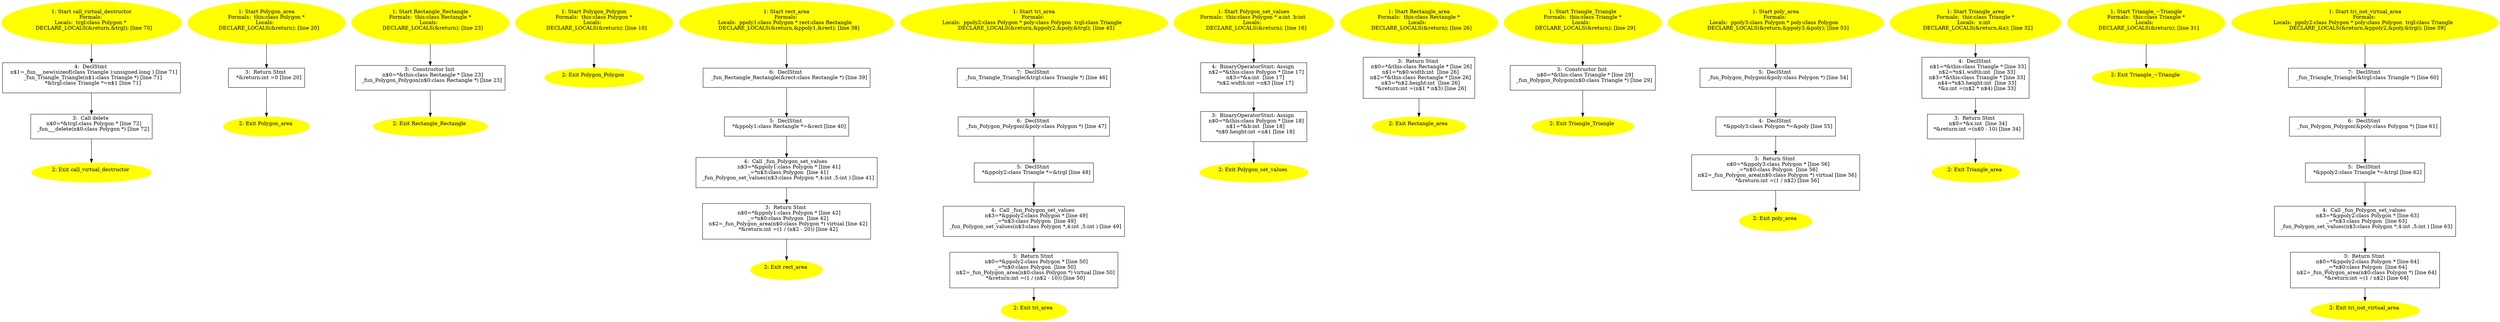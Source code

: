 /* @generated */
digraph iCFG {
"call_virtual_destructor{d41d8cd98f00b204e9800998ecf8427e_Z23call_virtual_destructorv}.68392b9d3995addf010d1894d7d11474_4" [label="4:  DeclStmt \n   n$1=_fun___new(sizeof(class Triangle ):unsigned long ) [line 71]\n  _fun_Triangle_Triangle(n$1:class Triangle *) [line 71]\n  *&trgl:class Triangle *=n$1 [line 71]\n " shape="box"]
	

	 "call_virtual_destructor{d41d8cd98f00b204e9800998ecf8427e_Z23call_virtual_destructorv}.68392b9d3995addf010d1894d7d11474_4" -> "call_virtual_destructor{d41d8cd98f00b204e9800998ecf8427e_Z23call_virtual_destructorv}.68392b9d3995addf010d1894d7d11474_3" ;
"call_virtual_destructor{d41d8cd98f00b204e9800998ecf8427e_Z23call_virtual_destructorv}.68392b9d3995addf010d1894d7d11474_3" [label="3:  Call delete \n   n$0=*&trgl:class Polygon * [line 72]\n  _fun___delete(n$0:class Polygon *) [line 72]\n " shape="box"]
	

	 "call_virtual_destructor{d41d8cd98f00b204e9800998ecf8427e_Z23call_virtual_destructorv}.68392b9d3995addf010d1894d7d11474_3" -> "call_virtual_destructor{d41d8cd98f00b204e9800998ecf8427e_Z23call_virtual_destructorv}.68392b9d3995addf010d1894d7d11474_2" ;
"call_virtual_destructor{d41d8cd98f00b204e9800998ecf8427e_Z23call_virtual_destructorv}.68392b9d3995addf010d1894d7d11474_2" [label="2: Exit call_virtual_destructor \n  " color=yellow style=filled]
	

"call_virtual_destructor{d41d8cd98f00b204e9800998ecf8427e_Z23call_virtual_destructorv}.68392b9d3995addf010d1894d7d11474_1" [label="1: Start call_virtual_destructor\nFormals: \nLocals:  trgl:class Polygon * \n   DECLARE_LOCALS(&return,&trgl); [line 70]\n " color=yellow style=filled]
	

	 "call_virtual_destructor{d41d8cd98f00b204e9800998ecf8427e_Z23call_virtual_destructorv}.68392b9d3995addf010d1894d7d11474_1" -> "call_virtual_destructor{d41d8cd98f00b204e9800998ecf8427e_Z23call_virtual_destructorv}.68392b9d3995addf010d1894d7d11474_4" ;
"Polygon_area(_ZN7Polygon4areaEv).a4c8d02a550bb3730b6a7c9c51eedfb5_3" [label="3:  Return Stmt \n   *&return:int =0 [line 20]\n " shape="box"]
	

	 "Polygon_area(_ZN7Polygon4areaEv).a4c8d02a550bb3730b6a7c9c51eedfb5_3" -> "Polygon_area(_ZN7Polygon4areaEv).a4c8d02a550bb3730b6a7c9c51eedfb5_2" ;
"Polygon_area(_ZN7Polygon4areaEv).a4c8d02a550bb3730b6a7c9c51eedfb5_2" [label="2: Exit Polygon_area \n  " color=yellow style=filled]
	

"Polygon_area(_ZN7Polygon4areaEv).a4c8d02a550bb3730b6a7c9c51eedfb5_1" [label="1: Start Polygon_area\nFormals:  this:class Polygon *\nLocals:  \n   DECLARE_LOCALS(&return); [line 20]\n " color=yellow style=filled]
	

	 "Polygon_area(_ZN7Polygon4areaEv).a4c8d02a550bb3730b6a7c9c51eedfb5_1" -> "Polygon_area(_ZN7Polygon4areaEv).a4c8d02a550bb3730b6a7c9c51eedfb5_3" ;
"Rectangle_Rectangle{_ZN9RectangleC1Ev}.44ad9ce23abe8061df7ef35130b5d8de_3" [label="3:  Constructor Init \n   n$0=*&this:class Rectangle * [line 23]\n  _fun_Polygon_Polygon(n$0:class Rectangle *) [line 23]\n " shape="box"]
	

	 "Rectangle_Rectangle{_ZN9RectangleC1Ev}.44ad9ce23abe8061df7ef35130b5d8de_3" -> "Rectangle_Rectangle{_ZN9RectangleC1Ev}.44ad9ce23abe8061df7ef35130b5d8de_2" ;
"Rectangle_Rectangle{_ZN9RectangleC1Ev}.44ad9ce23abe8061df7ef35130b5d8de_2" [label="2: Exit Rectangle_Rectangle \n  " color=yellow style=filled]
	

"Rectangle_Rectangle{_ZN9RectangleC1Ev}.44ad9ce23abe8061df7ef35130b5d8de_1" [label="1: Start Rectangle_Rectangle\nFormals:  this:class Rectangle *\nLocals:  \n   DECLARE_LOCALS(&return); [line 23]\n " color=yellow style=filled]
	

	 "Rectangle_Rectangle{_ZN9RectangleC1Ev}.44ad9ce23abe8061df7ef35130b5d8de_1" -> "Rectangle_Rectangle{_ZN9RectangleC1Ev}.44ad9ce23abe8061df7ef35130b5d8de_3" ;
"Polygon_Polygon{_ZN7PolygonC1Ev}.2a714be9fcd2e1253a8bf3bc3a67805f_2" [label="2: Exit Polygon_Polygon \n  " color=yellow style=filled]
	

"Polygon_Polygon{_ZN7PolygonC1Ev}.2a714be9fcd2e1253a8bf3bc3a67805f_1" [label="1: Start Polygon_Polygon\nFormals:  this:class Polygon *\nLocals:  \n   DECLARE_LOCALS(&return); [line 10]\n " color=yellow style=filled]
	

	 "Polygon_Polygon{_ZN7PolygonC1Ev}.2a714be9fcd2e1253a8bf3bc3a67805f_1" -> "Polygon_Polygon{_ZN7PolygonC1Ev}.2a714be9fcd2e1253a8bf3bc3a67805f_2" ;
"rect_area{d41d8cd98f00b204e9800998ecf8427e_Z9rect_areav}.7529a669146a302c010325a70020bd20_6" [label="6:  DeclStmt \n   _fun_Rectangle_Rectangle(&rect:class Rectangle *) [line 39]\n " shape="box"]
	

	 "rect_area{d41d8cd98f00b204e9800998ecf8427e_Z9rect_areav}.7529a669146a302c010325a70020bd20_6" -> "rect_area{d41d8cd98f00b204e9800998ecf8427e_Z9rect_areav}.7529a669146a302c010325a70020bd20_5" ;
"rect_area{d41d8cd98f00b204e9800998ecf8427e_Z9rect_areav}.7529a669146a302c010325a70020bd20_5" [label="5:  DeclStmt \n   *&ppoly1:class Rectangle *=&rect [line 40]\n " shape="box"]
	

	 "rect_area{d41d8cd98f00b204e9800998ecf8427e_Z9rect_areav}.7529a669146a302c010325a70020bd20_5" -> "rect_area{d41d8cd98f00b204e9800998ecf8427e_Z9rect_areav}.7529a669146a302c010325a70020bd20_4" ;
"rect_area{d41d8cd98f00b204e9800998ecf8427e_Z9rect_areav}.7529a669146a302c010325a70020bd20_4" [label="4:  Call _fun_Polygon_set_values \n   n$3=*&ppoly1:class Polygon * [line 41]\n  _=*n$3:class Polygon  [line 41]\n  _fun_Polygon_set_values(n$3:class Polygon *,4:int ,5:int ) [line 41]\n " shape="box"]
	

	 "rect_area{d41d8cd98f00b204e9800998ecf8427e_Z9rect_areav}.7529a669146a302c010325a70020bd20_4" -> "rect_area{d41d8cd98f00b204e9800998ecf8427e_Z9rect_areav}.7529a669146a302c010325a70020bd20_3" ;
"rect_area{d41d8cd98f00b204e9800998ecf8427e_Z9rect_areav}.7529a669146a302c010325a70020bd20_3" [label="3:  Return Stmt \n   n$0=*&ppoly1:class Polygon * [line 42]\n  _=*n$0:class Polygon  [line 42]\n  n$2=_fun_Polygon_area(n$0:class Polygon *) virtual [line 42]\n  *&return:int =(1 / (n$2 - 20)) [line 42]\n " shape="box"]
	

	 "rect_area{d41d8cd98f00b204e9800998ecf8427e_Z9rect_areav}.7529a669146a302c010325a70020bd20_3" -> "rect_area{d41d8cd98f00b204e9800998ecf8427e_Z9rect_areav}.7529a669146a302c010325a70020bd20_2" ;
"rect_area{d41d8cd98f00b204e9800998ecf8427e_Z9rect_areav}.7529a669146a302c010325a70020bd20_2" [label="2: Exit rect_area \n  " color=yellow style=filled]
	

"rect_area{d41d8cd98f00b204e9800998ecf8427e_Z9rect_areav}.7529a669146a302c010325a70020bd20_1" [label="1: Start rect_area\nFormals: \nLocals:  ppoly1:class Polygon * rect:class Rectangle  \n   DECLARE_LOCALS(&return,&ppoly1,&rect); [line 38]\n " color=yellow style=filled]
	

	 "rect_area{d41d8cd98f00b204e9800998ecf8427e_Z9rect_areav}.7529a669146a302c010325a70020bd20_1" -> "rect_area{d41d8cd98f00b204e9800998ecf8427e_Z9rect_areav}.7529a669146a302c010325a70020bd20_6" ;
"tri_area{d41d8cd98f00b204e9800998ecf8427e_Z8tri_areav}.0f1edae6ba2b819805933f1e9be25f77_7" [label="7:  DeclStmt \n   _fun_Triangle_Triangle(&trgl:class Triangle *) [line 46]\n " shape="box"]
	

	 "tri_area{d41d8cd98f00b204e9800998ecf8427e_Z8tri_areav}.0f1edae6ba2b819805933f1e9be25f77_7" -> "tri_area{d41d8cd98f00b204e9800998ecf8427e_Z8tri_areav}.0f1edae6ba2b819805933f1e9be25f77_6" ;
"tri_area{d41d8cd98f00b204e9800998ecf8427e_Z8tri_areav}.0f1edae6ba2b819805933f1e9be25f77_6" [label="6:  DeclStmt \n   _fun_Polygon_Polygon(&poly:class Polygon *) [line 47]\n " shape="box"]
	

	 "tri_area{d41d8cd98f00b204e9800998ecf8427e_Z8tri_areav}.0f1edae6ba2b819805933f1e9be25f77_6" -> "tri_area{d41d8cd98f00b204e9800998ecf8427e_Z8tri_areav}.0f1edae6ba2b819805933f1e9be25f77_5" ;
"tri_area{d41d8cd98f00b204e9800998ecf8427e_Z8tri_areav}.0f1edae6ba2b819805933f1e9be25f77_5" [label="5:  DeclStmt \n   *&ppoly2:class Triangle *=&trgl [line 48]\n " shape="box"]
	

	 "tri_area{d41d8cd98f00b204e9800998ecf8427e_Z8tri_areav}.0f1edae6ba2b819805933f1e9be25f77_5" -> "tri_area{d41d8cd98f00b204e9800998ecf8427e_Z8tri_areav}.0f1edae6ba2b819805933f1e9be25f77_4" ;
"tri_area{d41d8cd98f00b204e9800998ecf8427e_Z8tri_areav}.0f1edae6ba2b819805933f1e9be25f77_4" [label="4:  Call _fun_Polygon_set_values \n   n$3=*&ppoly2:class Polygon * [line 49]\n  _=*n$3:class Polygon  [line 49]\n  _fun_Polygon_set_values(n$3:class Polygon *,4:int ,5:int ) [line 49]\n " shape="box"]
	

	 "tri_area{d41d8cd98f00b204e9800998ecf8427e_Z8tri_areav}.0f1edae6ba2b819805933f1e9be25f77_4" -> "tri_area{d41d8cd98f00b204e9800998ecf8427e_Z8tri_areav}.0f1edae6ba2b819805933f1e9be25f77_3" ;
"tri_area{d41d8cd98f00b204e9800998ecf8427e_Z8tri_areav}.0f1edae6ba2b819805933f1e9be25f77_3" [label="3:  Return Stmt \n   n$0=*&ppoly2:class Polygon * [line 50]\n  _=*n$0:class Polygon  [line 50]\n  n$2=_fun_Polygon_area(n$0:class Polygon *) virtual [line 50]\n  *&return:int =(1 / (n$2 - 10)) [line 50]\n " shape="box"]
	

	 "tri_area{d41d8cd98f00b204e9800998ecf8427e_Z8tri_areav}.0f1edae6ba2b819805933f1e9be25f77_3" -> "tri_area{d41d8cd98f00b204e9800998ecf8427e_Z8tri_areav}.0f1edae6ba2b819805933f1e9be25f77_2" ;
"tri_area{d41d8cd98f00b204e9800998ecf8427e_Z8tri_areav}.0f1edae6ba2b819805933f1e9be25f77_2" [label="2: Exit tri_area \n  " color=yellow style=filled]
	

"tri_area{d41d8cd98f00b204e9800998ecf8427e_Z8tri_areav}.0f1edae6ba2b819805933f1e9be25f77_1" [label="1: Start tri_area\nFormals: \nLocals:  ppoly2:class Polygon * poly:class Polygon  trgl:class Triangle  \n   DECLARE_LOCALS(&return,&ppoly2,&poly,&trgl); [line 45]\n " color=yellow style=filled]
	

	 "tri_area{d41d8cd98f00b204e9800998ecf8427e_Z8tri_areav}.0f1edae6ba2b819805933f1e9be25f77_1" -> "tri_area{d41d8cd98f00b204e9800998ecf8427e_Z8tri_areav}.0f1edae6ba2b819805933f1e9be25f77_7" ;
"Polygon_set_values(_ZN7Polygon10set_valuesEii).bcfa031644af6cee44482628104a931b_4" [label="4:  BinaryOperatorStmt: Assign \n   n$2=*&this:class Polygon * [line 17]\n  n$3=*&a:int  [line 17]\n  *n$2.width:int =n$3 [line 17]\n " shape="box"]
	

	 "Polygon_set_values(_ZN7Polygon10set_valuesEii).bcfa031644af6cee44482628104a931b_4" -> "Polygon_set_values(_ZN7Polygon10set_valuesEii).bcfa031644af6cee44482628104a931b_3" ;
"Polygon_set_values(_ZN7Polygon10set_valuesEii).bcfa031644af6cee44482628104a931b_3" [label="3:  BinaryOperatorStmt: Assign \n   n$0=*&this:class Polygon * [line 18]\n  n$1=*&b:int  [line 18]\n  *n$0.height:int =n$1 [line 18]\n " shape="box"]
	

	 "Polygon_set_values(_ZN7Polygon10set_valuesEii).bcfa031644af6cee44482628104a931b_3" -> "Polygon_set_values(_ZN7Polygon10set_valuesEii).bcfa031644af6cee44482628104a931b_2" ;
"Polygon_set_values(_ZN7Polygon10set_valuesEii).bcfa031644af6cee44482628104a931b_2" [label="2: Exit Polygon_set_values \n  " color=yellow style=filled]
	

"Polygon_set_values(_ZN7Polygon10set_valuesEii).bcfa031644af6cee44482628104a931b_1" [label="1: Start Polygon_set_values\nFormals:  this:class Polygon * a:int  b:int \nLocals:  \n   DECLARE_LOCALS(&return); [line 16]\n " color=yellow style=filled]
	

	 "Polygon_set_values(_ZN7Polygon10set_valuesEii).bcfa031644af6cee44482628104a931b_1" -> "Polygon_set_values(_ZN7Polygon10set_valuesEii).bcfa031644af6cee44482628104a931b_4" ;
"Rectangle_area(_ZN7Polygon4areaEv).70549679377a8f26ae6907dc7333bd5e_3" [label="3:  Return Stmt \n   n$0=*&this:class Rectangle * [line 26]\n  n$1=*n$0.width:int  [line 26]\n  n$2=*&this:class Rectangle * [line 26]\n  n$3=*n$2.height:int  [line 26]\n  *&return:int =(n$1 * n$3) [line 26]\n " shape="box"]
	

	 "Rectangle_area(_ZN7Polygon4areaEv).70549679377a8f26ae6907dc7333bd5e_3" -> "Rectangle_area(_ZN7Polygon4areaEv).70549679377a8f26ae6907dc7333bd5e_2" ;
"Rectangle_area(_ZN7Polygon4areaEv).70549679377a8f26ae6907dc7333bd5e_2" [label="2: Exit Rectangle_area \n  " color=yellow style=filled]
	

"Rectangle_area(_ZN7Polygon4areaEv).70549679377a8f26ae6907dc7333bd5e_1" [label="1: Start Rectangle_area\nFormals:  this:class Rectangle *\nLocals:  \n   DECLARE_LOCALS(&return); [line 26]\n " color=yellow style=filled]
	

	 "Rectangle_area(_ZN7Polygon4areaEv).70549679377a8f26ae6907dc7333bd5e_1" -> "Rectangle_area(_ZN7Polygon4areaEv).70549679377a8f26ae6907dc7333bd5e_3" ;
"Triangle_Triangle{_ZN8TriangleC1Ev}.d14359a268db1e9962599e21c65adccd_3" [label="3:  Constructor Init \n   n$0=*&this:class Triangle * [line 29]\n  _fun_Polygon_Polygon(n$0:class Triangle *) [line 29]\n " shape="box"]
	

	 "Triangle_Triangle{_ZN8TriangleC1Ev}.d14359a268db1e9962599e21c65adccd_3" -> "Triangle_Triangle{_ZN8TriangleC1Ev}.d14359a268db1e9962599e21c65adccd_2" ;
"Triangle_Triangle{_ZN8TriangleC1Ev}.d14359a268db1e9962599e21c65adccd_2" [label="2: Exit Triangle_Triangle \n  " color=yellow style=filled]
	

"Triangle_Triangle{_ZN8TriangleC1Ev}.d14359a268db1e9962599e21c65adccd_1" [label="1: Start Triangle_Triangle\nFormals:  this:class Triangle *\nLocals:  \n   DECLARE_LOCALS(&return); [line 29]\n " color=yellow style=filled]
	

	 "Triangle_Triangle{_ZN8TriangleC1Ev}.d14359a268db1e9962599e21c65adccd_1" -> "Triangle_Triangle{_ZN8TriangleC1Ev}.d14359a268db1e9962599e21c65adccd_3" ;
"poly_area{d41d8cd98f00b204e9800998ecf8427e_Z9poly_areav}.d5bab9d8f5750ce420a904005e7c5ece_5" [label="5:  DeclStmt \n   _fun_Polygon_Polygon(&poly:class Polygon *) [line 54]\n " shape="box"]
	

	 "poly_area{d41d8cd98f00b204e9800998ecf8427e_Z9poly_areav}.d5bab9d8f5750ce420a904005e7c5ece_5" -> "poly_area{d41d8cd98f00b204e9800998ecf8427e_Z9poly_areav}.d5bab9d8f5750ce420a904005e7c5ece_4" ;
"poly_area{d41d8cd98f00b204e9800998ecf8427e_Z9poly_areav}.d5bab9d8f5750ce420a904005e7c5ece_4" [label="4:  DeclStmt \n   *&ppoly3:class Polygon *=&poly [line 55]\n " shape="box"]
	

	 "poly_area{d41d8cd98f00b204e9800998ecf8427e_Z9poly_areav}.d5bab9d8f5750ce420a904005e7c5ece_4" -> "poly_area{d41d8cd98f00b204e9800998ecf8427e_Z9poly_areav}.d5bab9d8f5750ce420a904005e7c5ece_3" ;
"poly_area{d41d8cd98f00b204e9800998ecf8427e_Z9poly_areav}.d5bab9d8f5750ce420a904005e7c5ece_3" [label="3:  Return Stmt \n   n$0=*&ppoly3:class Polygon * [line 56]\n  _=*n$0:class Polygon  [line 56]\n  n$2=_fun_Polygon_area(n$0:class Polygon *) virtual [line 56]\n  *&return:int =(1 / n$2) [line 56]\n " shape="box"]
	

	 "poly_area{d41d8cd98f00b204e9800998ecf8427e_Z9poly_areav}.d5bab9d8f5750ce420a904005e7c5ece_3" -> "poly_area{d41d8cd98f00b204e9800998ecf8427e_Z9poly_areav}.d5bab9d8f5750ce420a904005e7c5ece_2" ;
"poly_area{d41d8cd98f00b204e9800998ecf8427e_Z9poly_areav}.d5bab9d8f5750ce420a904005e7c5ece_2" [label="2: Exit poly_area \n  " color=yellow style=filled]
	

"poly_area{d41d8cd98f00b204e9800998ecf8427e_Z9poly_areav}.d5bab9d8f5750ce420a904005e7c5ece_1" [label="1: Start poly_area\nFormals: \nLocals:  ppoly3:class Polygon * poly:class Polygon  \n   DECLARE_LOCALS(&return,&ppoly3,&poly); [line 53]\n " color=yellow style=filled]
	

	 "poly_area{d41d8cd98f00b204e9800998ecf8427e_Z9poly_areav}.d5bab9d8f5750ce420a904005e7c5ece_1" -> "poly_area{d41d8cd98f00b204e9800998ecf8427e_Z9poly_areav}.d5bab9d8f5750ce420a904005e7c5ece_5" ;
"Triangle_area(_ZN7Polygon4areaEv).a328f89883991540ff3d594c4ab0b7ce_4" [label="4:  DeclStmt \n   n$1=*&this:class Triangle * [line 33]\n  n$2=*n$1.width:int  [line 33]\n  n$3=*&this:class Triangle * [line 33]\n  n$4=*n$3.height:int  [line 33]\n  *&x:int =(n$2 * n$4) [line 33]\n " shape="box"]
	

	 "Triangle_area(_ZN7Polygon4areaEv).a328f89883991540ff3d594c4ab0b7ce_4" -> "Triangle_area(_ZN7Polygon4areaEv).a328f89883991540ff3d594c4ab0b7ce_3" ;
"Triangle_area(_ZN7Polygon4areaEv).a328f89883991540ff3d594c4ab0b7ce_3" [label="3:  Return Stmt \n   n$0=*&x:int  [line 34]\n  *&return:int =(n$0 - 10) [line 34]\n " shape="box"]
	

	 "Triangle_area(_ZN7Polygon4areaEv).a328f89883991540ff3d594c4ab0b7ce_3" -> "Triangle_area(_ZN7Polygon4areaEv).a328f89883991540ff3d594c4ab0b7ce_2" ;
"Triangle_area(_ZN7Polygon4areaEv).a328f89883991540ff3d594c4ab0b7ce_2" [label="2: Exit Triangle_area \n  " color=yellow style=filled]
	

"Triangle_area(_ZN7Polygon4areaEv).a328f89883991540ff3d594c4ab0b7ce_1" [label="1: Start Triangle_area\nFormals:  this:class Triangle *\nLocals:  x:int  \n   DECLARE_LOCALS(&return,&x); [line 32]\n " color=yellow style=filled]
	

	 "Triangle_area(_ZN7Polygon4areaEv).a328f89883991540ff3d594c4ab0b7ce_1" -> "Triangle_area(_ZN7Polygon4areaEv).a328f89883991540ff3d594c4ab0b7ce_4" ;
"Triangle_~Triangle(_ZN7PolygonD0Ev).740af9d2e5b7a8e548b6970b2b52b407_2" [label="2: Exit Triangle_~Triangle \n  " color=yellow style=filled]
	

"Triangle_~Triangle(_ZN7PolygonD0Ev).740af9d2e5b7a8e548b6970b2b52b407_1" [label="1: Start Triangle_~Triangle\nFormals:  this:class Triangle *\nLocals:  \n   DECLARE_LOCALS(&return); [line 31]\n " color=yellow style=filled]
	

	 "Triangle_~Triangle(_ZN7PolygonD0Ev).740af9d2e5b7a8e548b6970b2b52b407_1" -> "Triangle_~Triangle(_ZN7PolygonD0Ev).740af9d2e5b7a8e548b6970b2b52b407_2" ;
"tri_not_virtual_area{d41d8cd98f00b204e9800998ecf8427e_Z20tri_not_virtual_areav}.5709e7f49118f7ebd6a079236a45d015_7" [label="7:  DeclStmt \n   _fun_Triangle_Triangle(&trgl:class Triangle *) [line 60]\n " shape="box"]
	

	 "tri_not_virtual_area{d41d8cd98f00b204e9800998ecf8427e_Z20tri_not_virtual_areav}.5709e7f49118f7ebd6a079236a45d015_7" -> "tri_not_virtual_area{d41d8cd98f00b204e9800998ecf8427e_Z20tri_not_virtual_areav}.5709e7f49118f7ebd6a079236a45d015_6" ;
"tri_not_virtual_area{d41d8cd98f00b204e9800998ecf8427e_Z20tri_not_virtual_areav}.5709e7f49118f7ebd6a079236a45d015_6" [label="6:  DeclStmt \n   _fun_Polygon_Polygon(&poly:class Polygon *) [line 61]\n " shape="box"]
	

	 "tri_not_virtual_area{d41d8cd98f00b204e9800998ecf8427e_Z20tri_not_virtual_areav}.5709e7f49118f7ebd6a079236a45d015_6" -> "tri_not_virtual_area{d41d8cd98f00b204e9800998ecf8427e_Z20tri_not_virtual_areav}.5709e7f49118f7ebd6a079236a45d015_5" ;
"tri_not_virtual_area{d41d8cd98f00b204e9800998ecf8427e_Z20tri_not_virtual_areav}.5709e7f49118f7ebd6a079236a45d015_5" [label="5:  DeclStmt \n   *&ppoly2:class Triangle *=&trgl [line 62]\n " shape="box"]
	

	 "tri_not_virtual_area{d41d8cd98f00b204e9800998ecf8427e_Z20tri_not_virtual_areav}.5709e7f49118f7ebd6a079236a45d015_5" -> "tri_not_virtual_area{d41d8cd98f00b204e9800998ecf8427e_Z20tri_not_virtual_areav}.5709e7f49118f7ebd6a079236a45d015_4" ;
"tri_not_virtual_area{d41d8cd98f00b204e9800998ecf8427e_Z20tri_not_virtual_areav}.5709e7f49118f7ebd6a079236a45d015_4" [label="4:  Call _fun_Polygon_set_values \n   n$3=*&ppoly2:class Polygon * [line 63]\n  _=*n$3:class Polygon  [line 63]\n  _fun_Polygon_set_values(n$3:class Polygon *,4:int ,5:int ) [line 63]\n " shape="box"]
	

	 "tri_not_virtual_area{d41d8cd98f00b204e9800998ecf8427e_Z20tri_not_virtual_areav}.5709e7f49118f7ebd6a079236a45d015_4" -> "tri_not_virtual_area{d41d8cd98f00b204e9800998ecf8427e_Z20tri_not_virtual_areav}.5709e7f49118f7ebd6a079236a45d015_3" ;
"tri_not_virtual_area{d41d8cd98f00b204e9800998ecf8427e_Z20tri_not_virtual_areav}.5709e7f49118f7ebd6a079236a45d015_3" [label="3:  Return Stmt \n   n$0=*&ppoly2:class Polygon * [line 64]\n  _=*n$0:class Polygon  [line 64]\n  n$2=_fun_Polygon_area(n$0:class Polygon *) [line 64]\n  *&return:int =(1 / n$2) [line 64]\n " shape="box"]
	

	 "tri_not_virtual_area{d41d8cd98f00b204e9800998ecf8427e_Z20tri_not_virtual_areav}.5709e7f49118f7ebd6a079236a45d015_3" -> "tri_not_virtual_area{d41d8cd98f00b204e9800998ecf8427e_Z20tri_not_virtual_areav}.5709e7f49118f7ebd6a079236a45d015_2" ;
"tri_not_virtual_area{d41d8cd98f00b204e9800998ecf8427e_Z20tri_not_virtual_areav}.5709e7f49118f7ebd6a079236a45d015_2" [label="2: Exit tri_not_virtual_area \n  " color=yellow style=filled]
	

"tri_not_virtual_area{d41d8cd98f00b204e9800998ecf8427e_Z20tri_not_virtual_areav}.5709e7f49118f7ebd6a079236a45d015_1" [label="1: Start tri_not_virtual_area\nFormals: \nLocals:  ppoly2:class Polygon * poly:class Polygon  trgl:class Triangle  \n   DECLARE_LOCALS(&return,&ppoly2,&poly,&trgl); [line 59]\n " color=yellow style=filled]
	

	 "tri_not_virtual_area{d41d8cd98f00b204e9800998ecf8427e_Z20tri_not_virtual_areav}.5709e7f49118f7ebd6a079236a45d015_1" -> "tri_not_virtual_area{d41d8cd98f00b204e9800998ecf8427e_Z20tri_not_virtual_areav}.5709e7f49118f7ebd6a079236a45d015_7" ;
}
